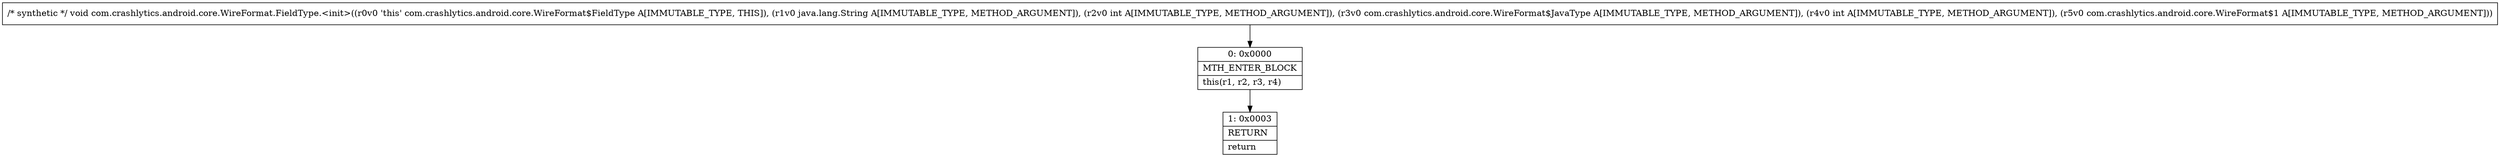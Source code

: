 digraph "CFG forcom.crashlytics.android.core.WireFormat.FieldType.\<init\>(Ljava\/lang\/String;ILcom\/crashlytics\/android\/core\/WireFormat$JavaType;ILcom\/crashlytics\/android\/core\/WireFormat$1;)V" {
Node_0 [shape=record,label="{0\:\ 0x0000|MTH_ENTER_BLOCK\l|this(r1, r2, r3, r4)\l}"];
Node_1 [shape=record,label="{1\:\ 0x0003|RETURN\l|return\l}"];
MethodNode[shape=record,label="{\/* synthetic *\/ void com.crashlytics.android.core.WireFormat.FieldType.\<init\>((r0v0 'this' com.crashlytics.android.core.WireFormat$FieldType A[IMMUTABLE_TYPE, THIS]), (r1v0 java.lang.String A[IMMUTABLE_TYPE, METHOD_ARGUMENT]), (r2v0 int A[IMMUTABLE_TYPE, METHOD_ARGUMENT]), (r3v0 com.crashlytics.android.core.WireFormat$JavaType A[IMMUTABLE_TYPE, METHOD_ARGUMENT]), (r4v0 int A[IMMUTABLE_TYPE, METHOD_ARGUMENT]), (r5v0 com.crashlytics.android.core.WireFormat$1 A[IMMUTABLE_TYPE, METHOD_ARGUMENT])) }"];
MethodNode -> Node_0;
Node_0 -> Node_1;
}

